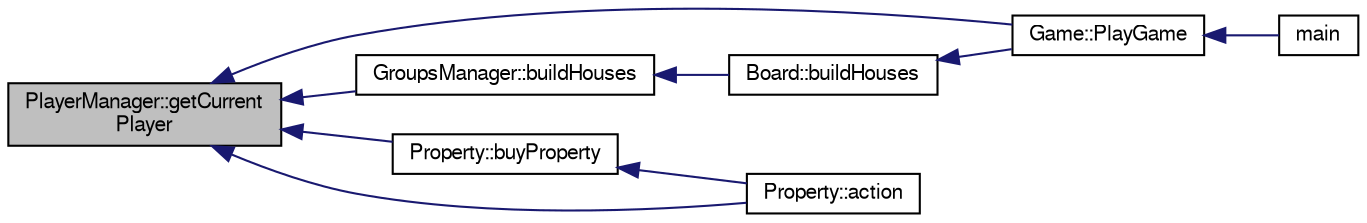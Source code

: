 digraph G
{
  edge [fontname="FreeSans",fontsize="10",labelfontname="FreeSans",labelfontsize="10"];
  node [fontname="FreeSans",fontsize="10",shape=record];
  rankdir="LR";
  Node1 [label="PlayerManager::getCurrent\lPlayer",height=0.2,width=0.4,color="black", fillcolor="grey75", style="filled" fontcolor="black"];
  Node1 -> Node2 [dir="back",color="midnightblue",fontsize="10",style="solid",fontname="FreeSans"];
  Node2 [label="Game::PlayGame",height=0.2,width=0.4,color="black", fillcolor="white", style="filled",URL="$class_game.html#ae181458a5592597876fe2e53603c97b3",tooltip="method that plays the game"];
  Node2 -> Node3 [dir="back",color="midnightblue",fontsize="10",style="solid",fontname="FreeSans"];
  Node3 [label="main",height=0.2,width=0.4,color="black", fillcolor="white", style="filled",URL="$main_8cpp.html#a2c3f6775325c30275d11c6abee2db6a0"];
  Node1 -> Node4 [dir="back",color="midnightblue",fontsize="10",style="solid",fontname="FreeSans"];
  Node4 [label="GroupsManager::buildHouses",height=0.2,width=0.4,color="black", fillcolor="white", style="filled",URL="$class_groups_manager.html#a9c162920f3db26b14ac67b1e40ad6f24",tooltip="method that builds houses to a group of properties"];
  Node4 -> Node5 [dir="back",color="midnightblue",fontsize="10",style="solid",fontname="FreeSans"];
  Node5 [label="Board::buildHouses",height=0.2,width=0.4,color="black", fillcolor="white", style="filled",URL="$class_board.html#a03eedac4fa09df2fbba03b06d0b8b59e",tooltip="method that allows the current Player to buy houses"];
  Node5 -> Node2 [dir="back",color="midnightblue",fontsize="10",style="solid",fontname="FreeSans"];
  Node1 -> Node6 [dir="back",color="midnightblue",fontsize="10",style="solid",fontname="FreeSans"];
  Node6 [label="Property::buyProperty",height=0.2,width=0.4,color="black", fillcolor="white", style="filled",URL="$class_property.html#a08116ca8b4e2a9927659bf80ad3771f8",tooltip="method to buy property"];
  Node6 -> Node7 [dir="back",color="midnightblue",fontsize="10",style="solid",fontname="FreeSans"];
  Node7 [label="Property::action",height=0.2,width=0.4,color="black", fillcolor="white", style="filled",URL="$class_property.html#a5129c875ddf219f69043e046b5672849",tooltip="method that does the action =p"];
  Node1 -> Node7 [dir="back",color="midnightblue",fontsize="10",style="solid",fontname="FreeSans"];
}
